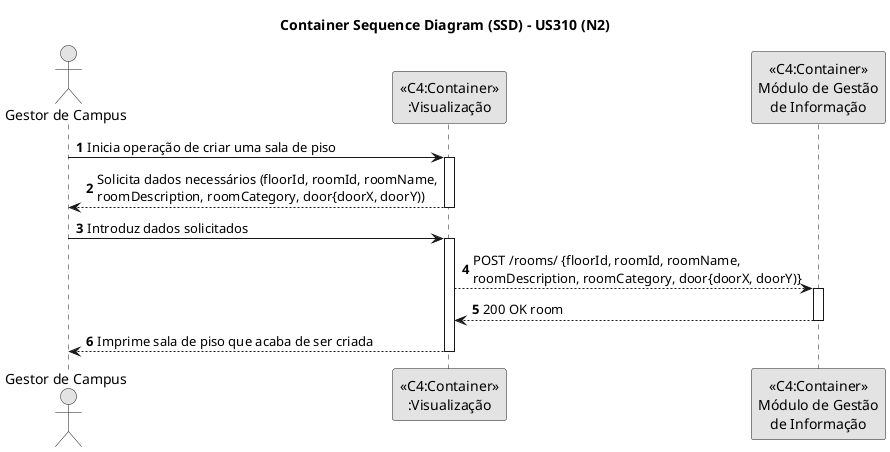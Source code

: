 @startuml
skinparam monochrome true
skinparam packageStyle rectangle
skinparam shadowing false

title Container Sequence Diagram (SSD) - US310 (N2)

autonumber

actor "Gestor de Campus"

"Gestor de Campus" -> "<<C4:Container>>\n:Visualização": Inicia operação de criar uma sala de piso
activate "<<C4:Container>>\n:Visualização"
"<<C4:Container>>\n:Visualização" --> "Gestor de Campus": Solicita dados necessários (floorId, roomId, roomName,\nroomDescription, roomCategory, door{doorX, doorY))
deactivate "<<C4:Container>>\n:Visualização"

"Gestor de Campus" -> "<<C4:Container>>\n:Visualização": Introduz dados solicitados
activate "<<C4:Container>>\n:Visualização"
"<<C4:Container>>\n:Visualização" --> "<<C4:Container>>\nMódulo de Gestão\nde Informação": POST /rooms/ {floorId, roomId, roomName,\nroomDescription, roomCategory, door{doorX, doorY)}
activate "<<C4:Container>>\nMódulo de Gestão\nde Informação"
"<<C4:Container>>\nMódulo de Gestão\nde Informação" --> "<<C4:Container>>\n:Visualização": 200 OK room
deactivate "<<C4:Container>>\nMódulo de Gestão\nde Informação"
"Gestor de Campus" <-- "<<C4:Container>>\n:Visualização": Imprime sala de piso que acaba de ser criada
deactivate "<<C4:Container>>\n:Visualização"

@enduml